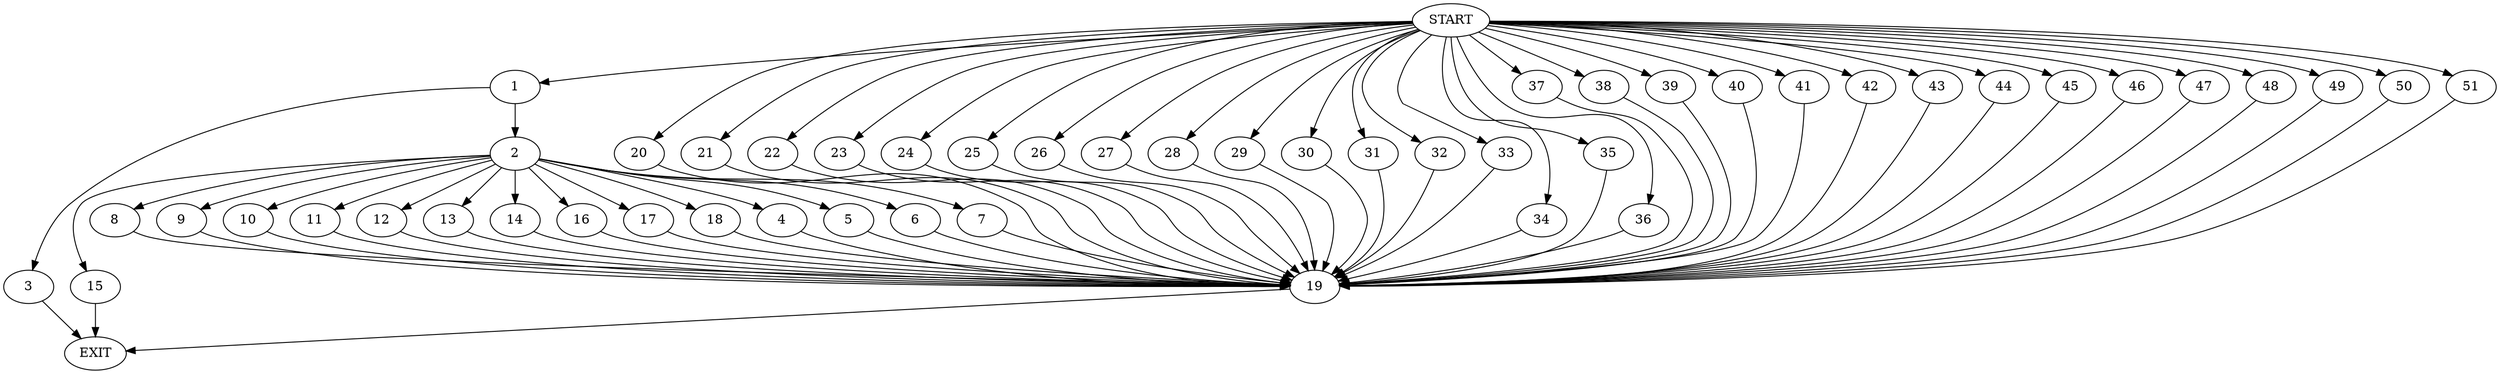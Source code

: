 digraph {
0 [label="START"]
52 [label="EXIT"]
0 -> 1
1 -> 2
1 -> 3
3 -> 52
2 -> 4
2 -> 5
2 -> 6
2 -> 7
2 -> 8
2 -> 9
2 -> 10
2 -> 11
2 -> 12
2 -> 13
2 -> 14
2 -> 15
2 -> 16
2 -> 17
2 -> 18
10 -> 19
6 -> 19
5 -> 19
4 -> 19
14 -> 19
7 -> 19
8 -> 19
9 -> 19
15 -> 52
12 -> 19
17 -> 19
11 -> 19
18 -> 19
13 -> 19
16 -> 19
19 -> 52
0 -> 20
20 -> 19
0 -> 21
21 -> 19
0 -> 22
22 -> 19
0 -> 23
23 -> 19
0 -> 24
24 -> 19
0 -> 25
25 -> 19
0 -> 26
26 -> 19
0 -> 27
27 -> 19
0 -> 28
28 -> 19
0 -> 29
29 -> 19
0 -> 30
30 -> 19
0 -> 31
31 -> 19
0 -> 32
32 -> 19
0 -> 33
33 -> 19
0 -> 34
34 -> 19
0 -> 35
35 -> 19
0 -> 36
36 -> 19
0 -> 37
37 -> 19
0 -> 38
38 -> 19
0 -> 39
39 -> 19
0 -> 40
40 -> 19
0 -> 41
41 -> 19
0 -> 42
42 -> 19
0 -> 43
43 -> 19
0 -> 44
44 -> 19
0 -> 45
45 -> 19
0 -> 46
46 -> 19
0 -> 47
47 -> 19
0 -> 48
48 -> 19
0 -> 49
49 -> 19
0 -> 50
50 -> 19
0 -> 51
51 -> 19
}
